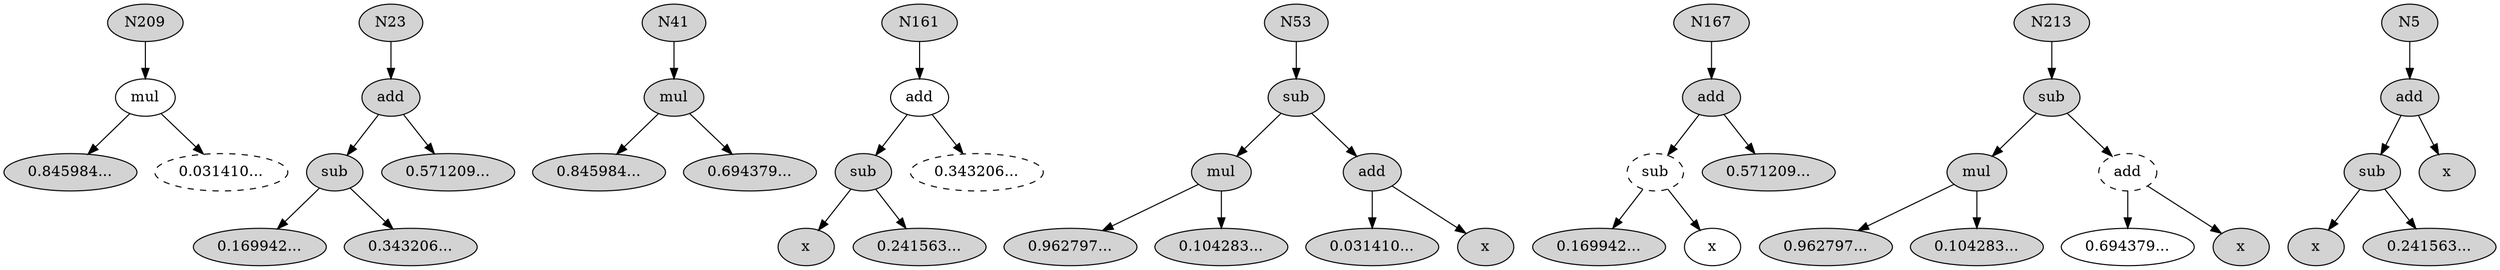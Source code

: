 digraph Population_1 {
N209[ style="filled"  label="N209"];
N209 -> N210;
N210[ style="solid"  label="mul"];
N210 -> N211;
N211[ style="filled"  label="0.845984..."];
N210 -> N219;
N219[ style="dashed"  label="0.031410..."];

N23[ style="filled"  label="N23"];
N23 -> N24;
N24[ style="filled"  label="add"];
N24 -> N29;
N29[ style="filled"  label="sub"];
N29 -> N32;
N32[ style="filled"  label="0.169942..."];
N29 -> N35;
N35[ style="filled"  label="0.343206..."];
N24 -> N40;
N40[ style="filled"  label="0.571209..."];

N41[ style="filled"  label="N41"];
N41 -> N42;
N42[ style="filled"  label="mul"];
N42 -> N47;
N47[ style="filled"  label="0.845984..."];
N42 -> N52;
N52[ style="filled"  label="0.694379..."];

N161[ style="filled"  label="N161"];
N161 -> N162;
N162[ style="solid"  label="add"];
N162 -> N163;
N163[ style="filled"  label="sub"];
N163 -> N164;
N164[ style="filled"  label="x"];
N163 -> N165;
N165[ style="filled"  label="0.241563..."];
N162 -> N171;
N171[ style="dashed"  label="0.343206..."];

N53[ style="filled"  label="N53"];
N53 -> N54;
N54[ style="filled"  label="sub"];
N54 -> N59;
N59[ style="filled"  label="mul"];
N59 -> N62;
N62[ style="filled"  label="0.962797..."];
N59 -> N65;
N65[ style="filled"  label="0.104283..."];
N54 -> N70;
N70[ style="filled"  label="add"];
N70 -> N73;
N73[ style="filled"  label="0.031410..."];
N70 -> N76;
N76[ style="filled"  label="x"];

N167[ style="filled"  label="N167"];
N167 -> N168;
N168[ style="filled"  label="add"];
N168 -> N169;
N169[ style="dashed"  label="sub"];
N169 -> N170;
N170[ style="filled"  label="0.169942..."];
N169 -> N166;
N166[ style="solid"  label="x"];
N168 -> N172;
N172[ style="filled"  label="0.571209..."];

N213[ style="filled"  label="N213"];
N213 -> N214;
N214[ style="filled"  label="sub"];
N214 -> N215;
N215[ style="filled"  label="mul"];
N215 -> N216;
N216[ style="filled"  label="0.962797..."];
N215 -> N217;
N217[ style="filled"  label="0.104283..."];
N214 -> N218;
N218[ style="dashed"  label="add"];
N218 -> N212;
N212[ style="solid"  label="0.694379..."];
N218 -> N220;
N220[ style="filled"  label="x"];

N5[ style="filled"  label="N5"];
N5 -> N6;
N6[ style="filled"  label="add"];
N6 -> N11;
N11[ style="filled"  label="sub"];
N11 -> N14;
N14[ style="filled"  label="x"];
N11 -> N17;
N17[ style="filled"  label="0.241563..."];
N6 -> N22;
N22[ style="filled"  label="x"];

}
